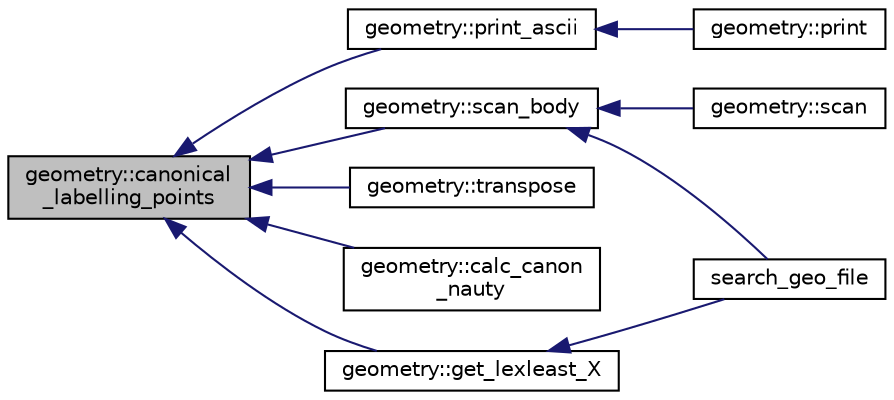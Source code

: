 digraph "geometry::canonical_labelling_points"
{
  edge [fontname="Helvetica",fontsize="10",labelfontname="Helvetica",labelfontsize="10"];
  node [fontname="Helvetica",fontsize="10",shape=record];
  rankdir="LR";
  Node282 [label="geometry::canonical\l_labelling_points",height=0.2,width=0.4,color="black", fillcolor="grey75", style="filled", fontcolor="black"];
  Node282 -> Node283 [dir="back",color="midnightblue",fontsize="10",style="solid",fontname="Helvetica"];
  Node283 [label="geometry::print_ascii",height=0.2,width=0.4,color="black", fillcolor="white", style="filled",URL="$da/d44/classgeometry.html#a8f5356989decb76fddb4926714240c0d"];
  Node283 -> Node284 [dir="back",color="midnightblue",fontsize="10",style="solid",fontname="Helvetica"];
  Node284 [label="geometry::print",height=0.2,width=0.4,color="black", fillcolor="white", style="filled",URL="$da/d44/classgeometry.html#af92f963887d22dd3437f585df929208d"];
  Node282 -> Node285 [dir="back",color="midnightblue",fontsize="10",style="solid",fontname="Helvetica"];
  Node285 [label="geometry::scan_body",height=0.2,width=0.4,color="black", fillcolor="white", style="filled",URL="$da/d44/classgeometry.html#a71bc2e3a3f4ca02e8518ab5518a4e0df"];
  Node285 -> Node286 [dir="back",color="midnightblue",fontsize="10",style="solid",fontname="Helvetica"];
  Node286 [label="geometry::scan",height=0.2,width=0.4,color="black", fillcolor="white", style="filled",URL="$da/d44/classgeometry.html#ac6f757d1a8855800d3da3fa1e83e812d"];
  Node285 -> Node287 [dir="back",color="midnightblue",fontsize="10",style="solid",fontname="Helvetica"];
  Node287 [label="search_geo_file",height=0.2,width=0.4,color="black", fillcolor="white", style="filled",URL="$d6/d4a/geometry_8_c.html#a11af609febe3a9db20d8236af36928c5"];
  Node282 -> Node288 [dir="back",color="midnightblue",fontsize="10",style="solid",fontname="Helvetica"];
  Node288 [label="geometry::transpose",height=0.2,width=0.4,color="black", fillcolor="white", style="filled",URL="$da/d44/classgeometry.html#ad7132289ee0bc683f8c00c6762bb5035"];
  Node282 -> Node289 [dir="back",color="midnightblue",fontsize="10",style="solid",fontname="Helvetica"];
  Node289 [label="geometry::calc_canon\l_nauty",height=0.2,width=0.4,color="black", fillcolor="white", style="filled",URL="$da/d44/classgeometry.html#ada4d0bca80d2ad69300625167320dc5d"];
  Node282 -> Node290 [dir="back",color="midnightblue",fontsize="10",style="solid",fontname="Helvetica"];
  Node290 [label="geometry::get_lexleast_X",height=0.2,width=0.4,color="black", fillcolor="white", style="filled",URL="$da/d44/classgeometry.html#a0fe3595dfda0489759f397fecf455c17"];
  Node290 -> Node287 [dir="back",color="midnightblue",fontsize="10",style="solid",fontname="Helvetica"];
}
